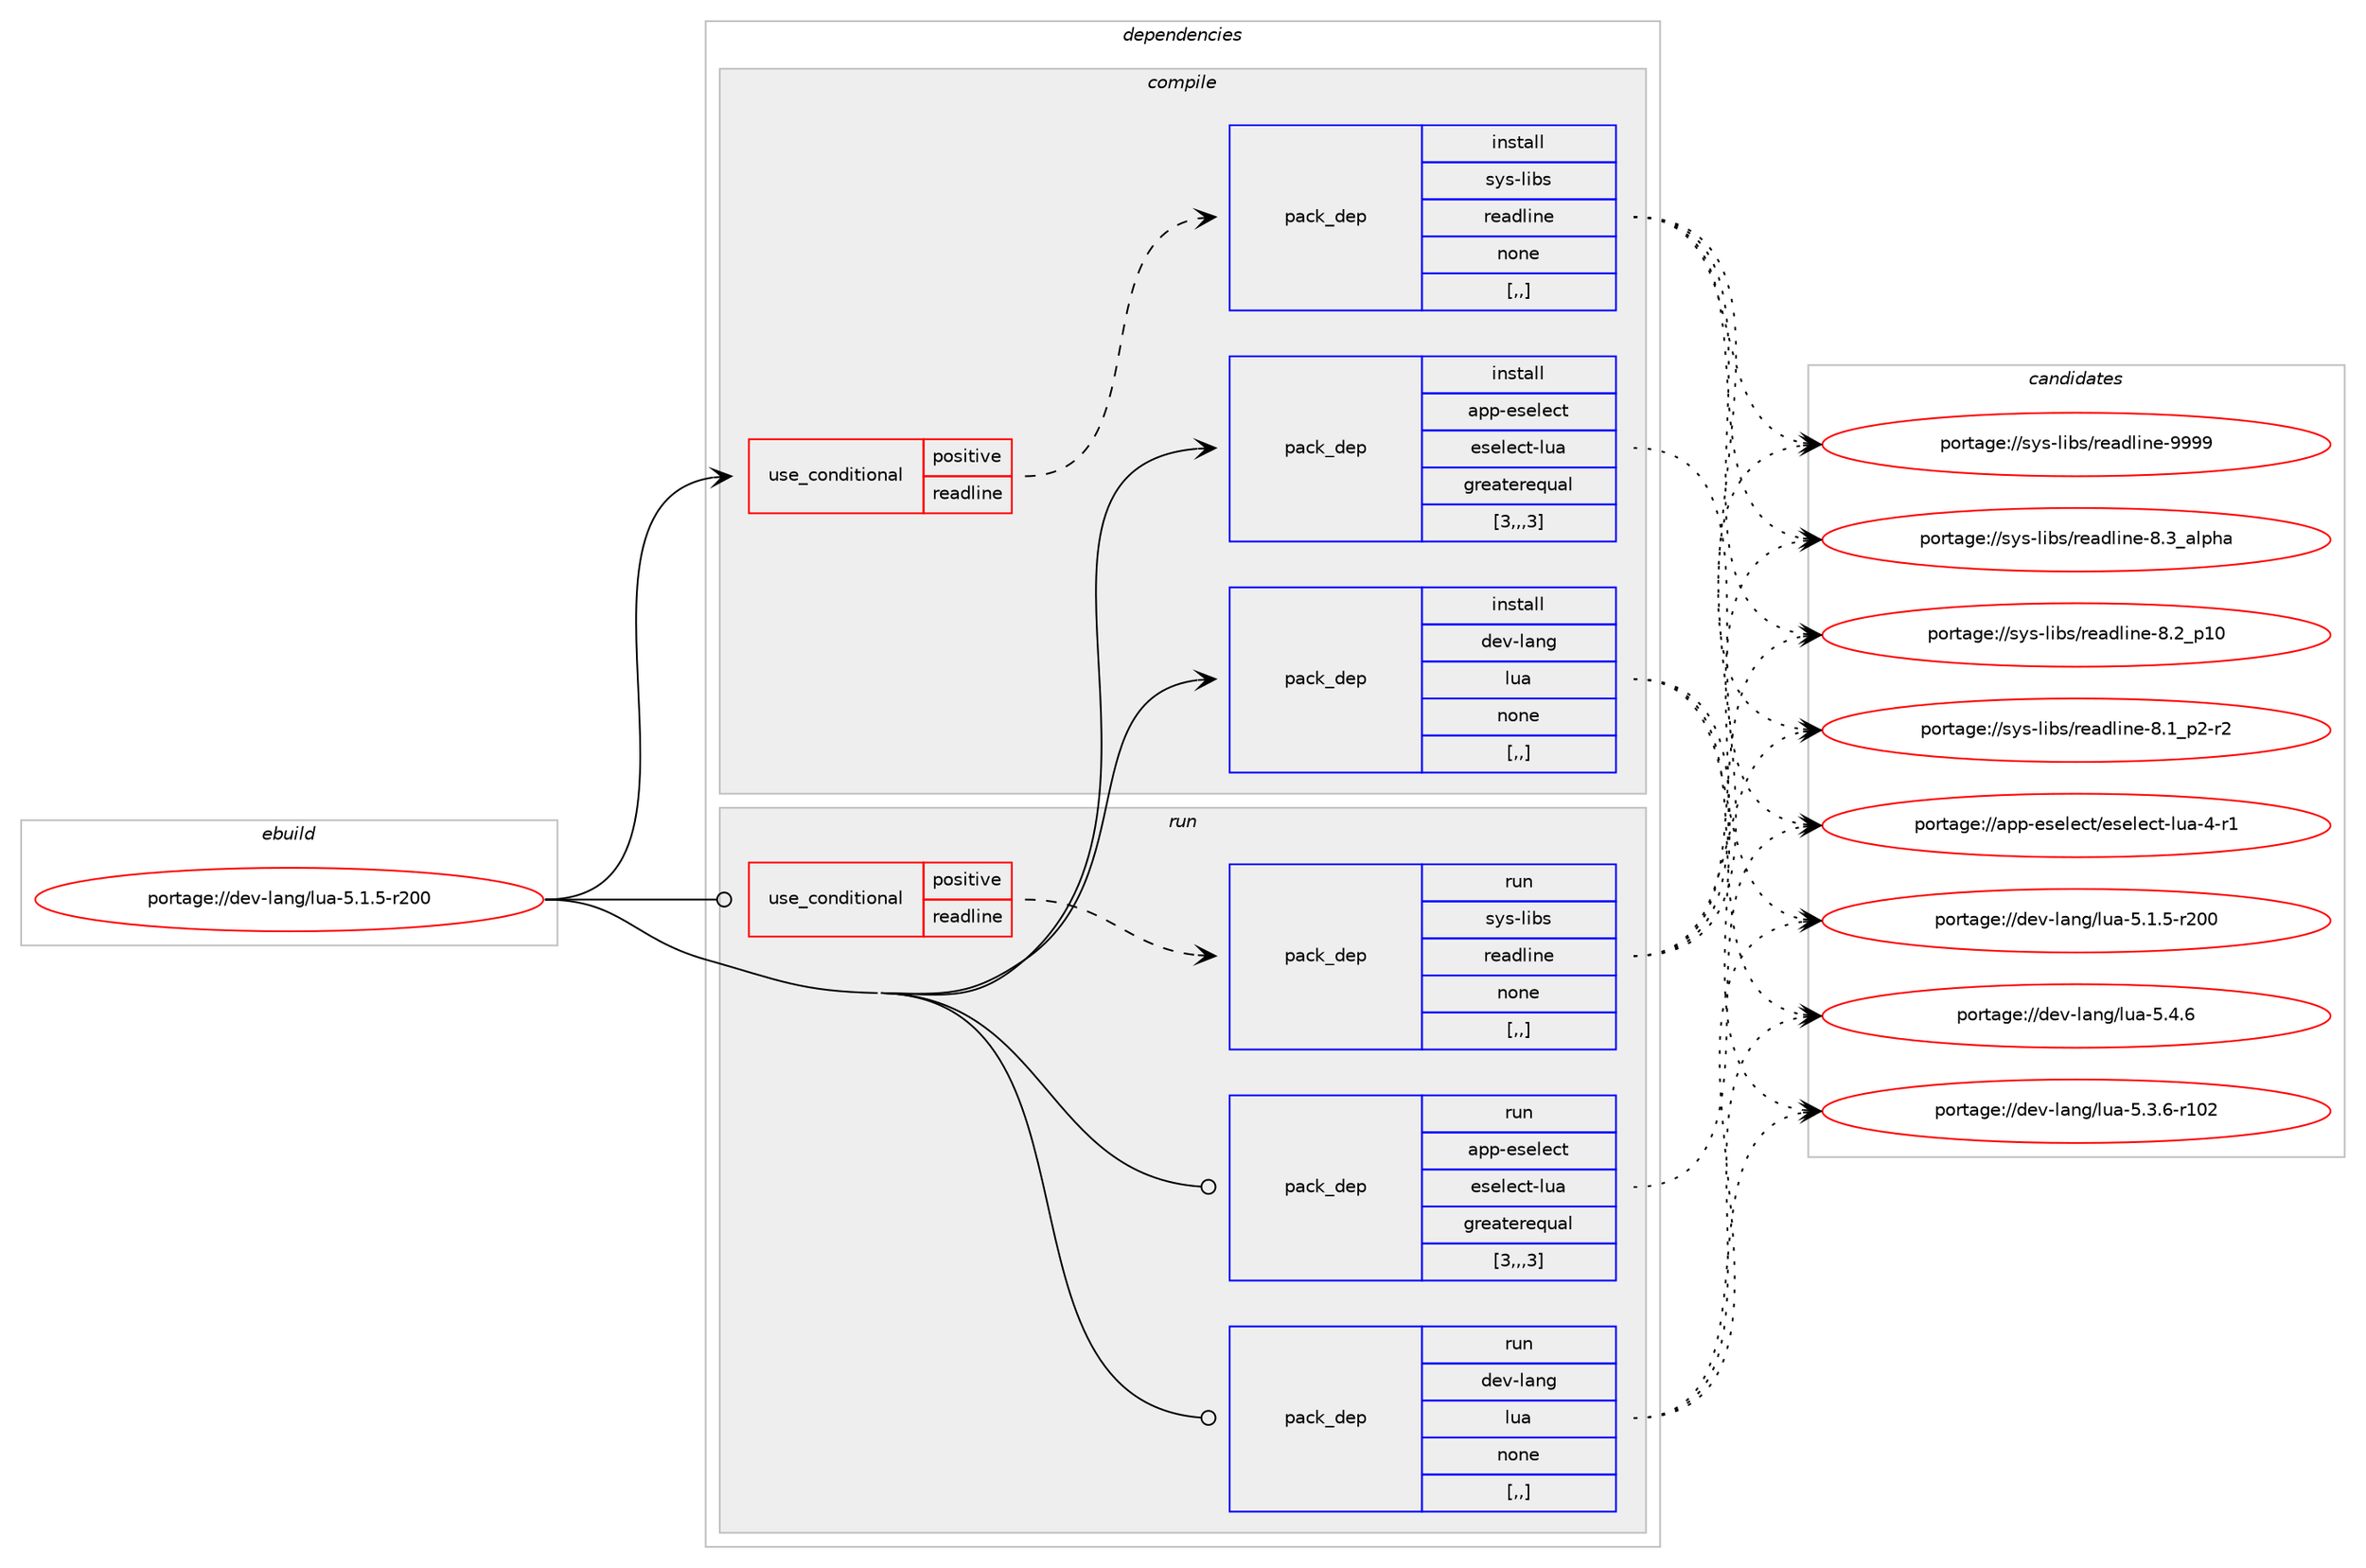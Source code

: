 digraph prolog {

# *************
# Graph options
# *************

newrank=true;
concentrate=true;
compound=true;
graph [rankdir=LR,fontname=Helvetica,fontsize=10,ranksep=1.5];#, ranksep=2.5, nodesep=0.2];
edge  [arrowhead=vee];
node  [fontname=Helvetica,fontsize=10];

# **********
# The ebuild
# **********

subgraph cluster_leftcol {
color=gray;
label=<<i>ebuild</i>>;
id [label="portage://dev-lang/lua-5.1.5-r200", color=red, width=4, href="../dev-lang/lua-5.1.5-r200.svg"];
}

# ****************
# The dependencies
# ****************

subgraph cluster_midcol {
color=gray;
label=<<i>dependencies</i>>;
subgraph cluster_compile {
fillcolor="#eeeeee";
style=filled;
label=<<i>compile</i>>;
subgraph cond23092 {
dependency99899 [label=<<TABLE BORDER="0" CELLBORDER="1" CELLSPACING="0" CELLPADDING="4"><TR><TD ROWSPAN="3" CELLPADDING="10">use_conditional</TD></TR><TR><TD>positive</TD></TR><TR><TD>readline</TD></TR></TABLE>>, shape=none, color=red];
subgraph pack75736 {
dependency99900 [label=<<TABLE BORDER="0" CELLBORDER="1" CELLSPACING="0" CELLPADDING="4" WIDTH="220"><TR><TD ROWSPAN="6" CELLPADDING="30">pack_dep</TD></TR><TR><TD WIDTH="110">install</TD></TR><TR><TD>sys-libs</TD></TR><TR><TD>readline</TD></TR><TR><TD>none</TD></TR><TR><TD>[,,]</TD></TR></TABLE>>, shape=none, color=blue];
}
dependency99899:e -> dependency99900:w [weight=20,style="dashed",arrowhead="vee"];
}
id:e -> dependency99899:w [weight=20,style="solid",arrowhead="vee"];
subgraph pack75737 {
dependency99901 [label=<<TABLE BORDER="0" CELLBORDER="1" CELLSPACING="0" CELLPADDING="4" WIDTH="220"><TR><TD ROWSPAN="6" CELLPADDING="30">pack_dep</TD></TR><TR><TD WIDTH="110">install</TD></TR><TR><TD>app-eselect</TD></TR><TR><TD>eselect-lua</TD></TR><TR><TD>greaterequal</TD></TR><TR><TD>[3,,,3]</TD></TR></TABLE>>, shape=none, color=blue];
}
id:e -> dependency99901:w [weight=20,style="solid",arrowhead="vee"];
subgraph pack75738 {
dependency99902 [label=<<TABLE BORDER="0" CELLBORDER="1" CELLSPACING="0" CELLPADDING="4" WIDTH="220"><TR><TD ROWSPAN="6" CELLPADDING="30">pack_dep</TD></TR><TR><TD WIDTH="110">install</TD></TR><TR><TD>dev-lang</TD></TR><TR><TD>lua</TD></TR><TR><TD>none</TD></TR><TR><TD>[,,]</TD></TR></TABLE>>, shape=none, color=blue];
}
id:e -> dependency99902:w [weight=20,style="solid",arrowhead="vee"];
}
subgraph cluster_compileandrun {
fillcolor="#eeeeee";
style=filled;
label=<<i>compile and run</i>>;
}
subgraph cluster_run {
fillcolor="#eeeeee";
style=filled;
label=<<i>run</i>>;
subgraph cond23093 {
dependency99903 [label=<<TABLE BORDER="0" CELLBORDER="1" CELLSPACING="0" CELLPADDING="4"><TR><TD ROWSPAN="3" CELLPADDING="10">use_conditional</TD></TR><TR><TD>positive</TD></TR><TR><TD>readline</TD></TR></TABLE>>, shape=none, color=red];
subgraph pack75739 {
dependency99904 [label=<<TABLE BORDER="0" CELLBORDER="1" CELLSPACING="0" CELLPADDING="4" WIDTH="220"><TR><TD ROWSPAN="6" CELLPADDING="30">pack_dep</TD></TR><TR><TD WIDTH="110">run</TD></TR><TR><TD>sys-libs</TD></TR><TR><TD>readline</TD></TR><TR><TD>none</TD></TR><TR><TD>[,,]</TD></TR></TABLE>>, shape=none, color=blue];
}
dependency99903:e -> dependency99904:w [weight=20,style="dashed",arrowhead="vee"];
}
id:e -> dependency99903:w [weight=20,style="solid",arrowhead="odot"];
subgraph pack75740 {
dependency99905 [label=<<TABLE BORDER="0" CELLBORDER="1" CELLSPACING="0" CELLPADDING="4" WIDTH="220"><TR><TD ROWSPAN="6" CELLPADDING="30">pack_dep</TD></TR><TR><TD WIDTH="110">run</TD></TR><TR><TD>app-eselect</TD></TR><TR><TD>eselect-lua</TD></TR><TR><TD>greaterequal</TD></TR><TR><TD>[3,,,3]</TD></TR></TABLE>>, shape=none, color=blue];
}
id:e -> dependency99905:w [weight=20,style="solid",arrowhead="odot"];
subgraph pack75741 {
dependency99906 [label=<<TABLE BORDER="0" CELLBORDER="1" CELLSPACING="0" CELLPADDING="4" WIDTH="220"><TR><TD ROWSPAN="6" CELLPADDING="30">pack_dep</TD></TR><TR><TD WIDTH="110">run</TD></TR><TR><TD>dev-lang</TD></TR><TR><TD>lua</TD></TR><TR><TD>none</TD></TR><TR><TD>[,,]</TD></TR></TABLE>>, shape=none, color=blue];
}
id:e -> dependency99906:w [weight=20,style="solid",arrowhead="odot"];
}
}

# **************
# The candidates
# **************

subgraph cluster_choices {
rank=same;
color=gray;
label=<<i>candidates</i>>;

subgraph choice75736 {
color=black;
nodesep=1;
choice115121115451081059811547114101971001081051101014557575757 [label="portage://sys-libs/readline-9999", color=red, width=4,href="../sys-libs/readline-9999.svg"];
choice1151211154510810598115471141019710010810511010145564651959710811210497 [label="portage://sys-libs/readline-8.3_alpha", color=red, width=4,href="../sys-libs/readline-8.3_alpha.svg"];
choice1151211154510810598115471141019710010810511010145564650951124948 [label="portage://sys-libs/readline-8.2_p10", color=red, width=4,href="../sys-libs/readline-8.2_p10.svg"];
choice115121115451081059811547114101971001081051101014556464995112504511450 [label="portage://sys-libs/readline-8.1_p2-r2", color=red, width=4,href="../sys-libs/readline-8.1_p2-r2.svg"];
dependency99900:e -> choice115121115451081059811547114101971001081051101014557575757:w [style=dotted,weight="100"];
dependency99900:e -> choice1151211154510810598115471141019710010810511010145564651959710811210497:w [style=dotted,weight="100"];
dependency99900:e -> choice1151211154510810598115471141019710010810511010145564650951124948:w [style=dotted,weight="100"];
dependency99900:e -> choice115121115451081059811547114101971001081051101014556464995112504511450:w [style=dotted,weight="100"];
}
subgraph choice75737 {
color=black;
nodesep=1;
choice9711211245101115101108101991164710111510110810199116451081179745524511449 [label="portage://app-eselect/eselect-lua-4-r1", color=red, width=4,href="../app-eselect/eselect-lua-4-r1.svg"];
dependency99901:e -> choice9711211245101115101108101991164710111510110810199116451081179745524511449:w [style=dotted,weight="100"];
}
subgraph choice75738 {
color=black;
nodesep=1;
choice10010111845108971101034710811797455346524654 [label="portage://dev-lang/lua-5.4.6", color=red, width=4,href="../dev-lang/lua-5.4.6.svg"];
choice1001011184510897110103471081179745534651465445114494850 [label="portage://dev-lang/lua-5.3.6-r102", color=red, width=4,href="../dev-lang/lua-5.3.6-r102.svg"];
choice1001011184510897110103471081179745534649465345114504848 [label="portage://dev-lang/lua-5.1.5-r200", color=red, width=4,href="../dev-lang/lua-5.1.5-r200.svg"];
dependency99902:e -> choice10010111845108971101034710811797455346524654:w [style=dotted,weight="100"];
dependency99902:e -> choice1001011184510897110103471081179745534651465445114494850:w [style=dotted,weight="100"];
dependency99902:e -> choice1001011184510897110103471081179745534649465345114504848:w [style=dotted,weight="100"];
}
subgraph choice75739 {
color=black;
nodesep=1;
choice115121115451081059811547114101971001081051101014557575757 [label="portage://sys-libs/readline-9999", color=red, width=4,href="../sys-libs/readline-9999.svg"];
choice1151211154510810598115471141019710010810511010145564651959710811210497 [label="portage://sys-libs/readline-8.3_alpha", color=red, width=4,href="../sys-libs/readline-8.3_alpha.svg"];
choice1151211154510810598115471141019710010810511010145564650951124948 [label="portage://sys-libs/readline-8.2_p10", color=red, width=4,href="../sys-libs/readline-8.2_p10.svg"];
choice115121115451081059811547114101971001081051101014556464995112504511450 [label="portage://sys-libs/readline-8.1_p2-r2", color=red, width=4,href="../sys-libs/readline-8.1_p2-r2.svg"];
dependency99904:e -> choice115121115451081059811547114101971001081051101014557575757:w [style=dotted,weight="100"];
dependency99904:e -> choice1151211154510810598115471141019710010810511010145564651959710811210497:w [style=dotted,weight="100"];
dependency99904:e -> choice1151211154510810598115471141019710010810511010145564650951124948:w [style=dotted,weight="100"];
dependency99904:e -> choice115121115451081059811547114101971001081051101014556464995112504511450:w [style=dotted,weight="100"];
}
subgraph choice75740 {
color=black;
nodesep=1;
choice9711211245101115101108101991164710111510110810199116451081179745524511449 [label="portage://app-eselect/eselect-lua-4-r1", color=red, width=4,href="../app-eselect/eselect-lua-4-r1.svg"];
dependency99905:e -> choice9711211245101115101108101991164710111510110810199116451081179745524511449:w [style=dotted,weight="100"];
}
subgraph choice75741 {
color=black;
nodesep=1;
choice10010111845108971101034710811797455346524654 [label="portage://dev-lang/lua-5.4.6", color=red, width=4,href="../dev-lang/lua-5.4.6.svg"];
choice1001011184510897110103471081179745534651465445114494850 [label="portage://dev-lang/lua-5.3.6-r102", color=red, width=4,href="../dev-lang/lua-5.3.6-r102.svg"];
choice1001011184510897110103471081179745534649465345114504848 [label="portage://dev-lang/lua-5.1.5-r200", color=red, width=4,href="../dev-lang/lua-5.1.5-r200.svg"];
dependency99906:e -> choice10010111845108971101034710811797455346524654:w [style=dotted,weight="100"];
dependency99906:e -> choice1001011184510897110103471081179745534651465445114494850:w [style=dotted,weight="100"];
dependency99906:e -> choice1001011184510897110103471081179745534649465345114504848:w [style=dotted,weight="100"];
}
}

}
